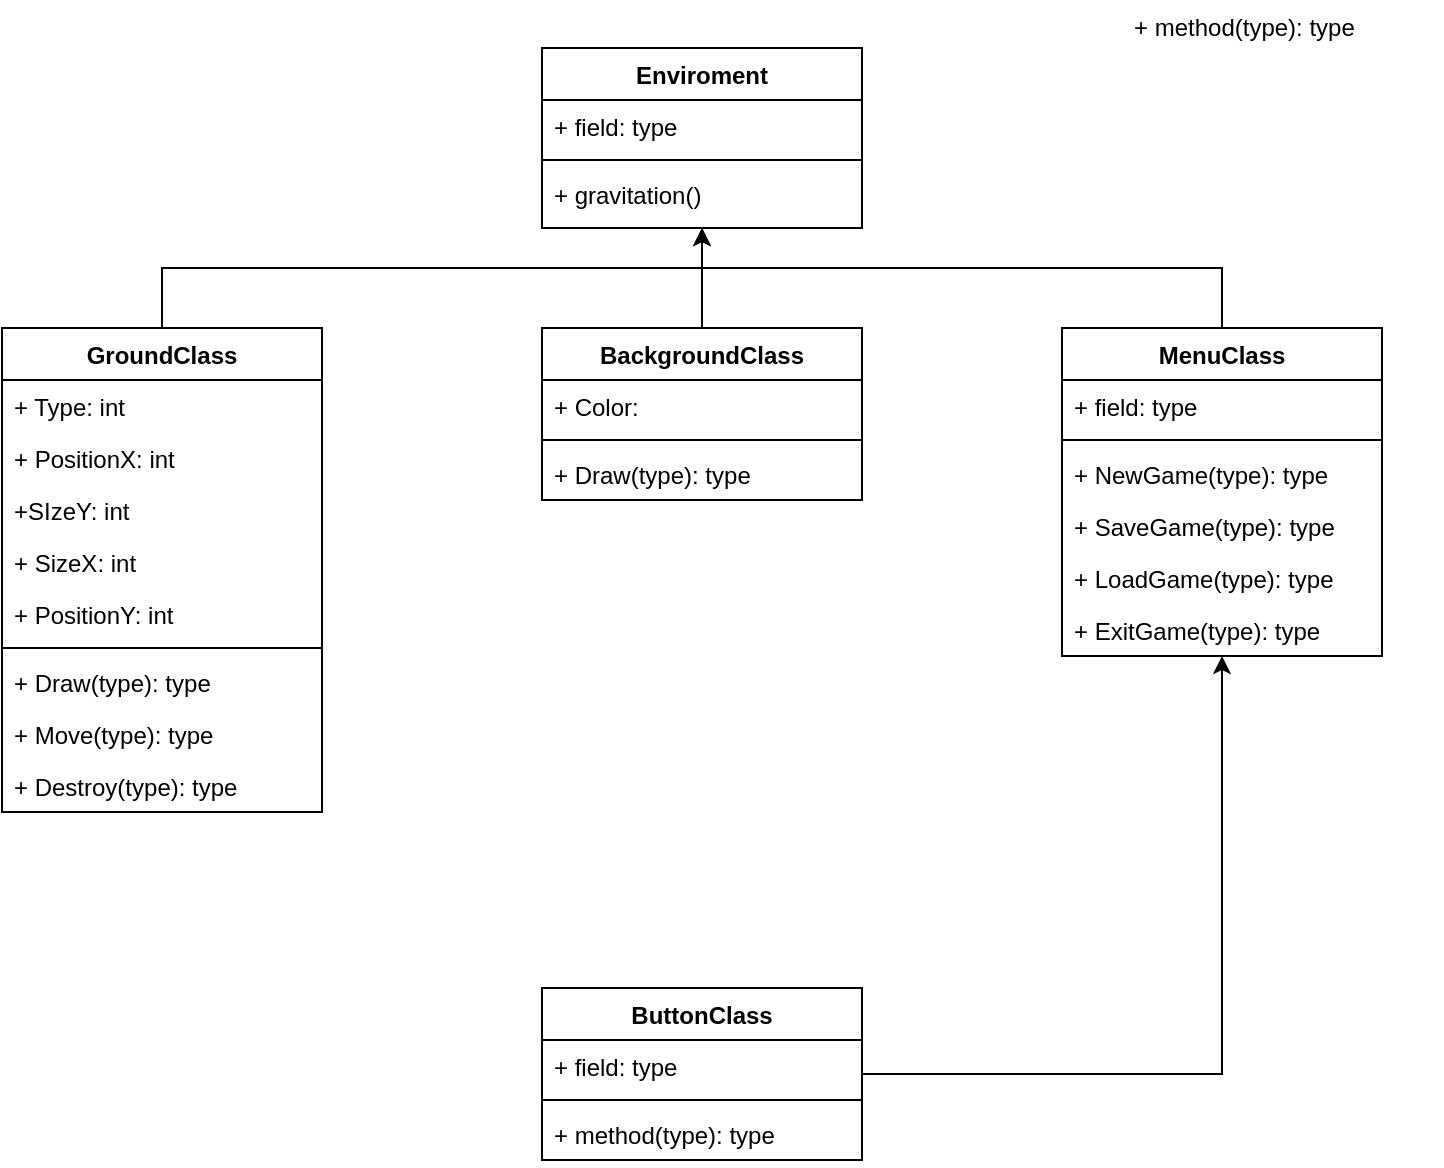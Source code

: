 <mxfile version="20.7.4" type="device"><diagram id="GIAheAjpEjjrXHev6ipC" name="Prostredi"><mxGraphModel dx="989" dy="665" grid="1" gridSize="10" guides="1" tooltips="1" connect="1" arrows="1" fold="1" page="1" pageScale="1" pageWidth="850" pageHeight="1100" math="0" shadow="0"><root><mxCell id="0"/><mxCell id="1" parent="0"/><mxCell id="qMzu7kdWR65Lr4Ah7CUG-44" style="edgeStyle=orthogonalEdgeStyle;rounded=0;orthogonalLoop=1;jettySize=auto;html=1;entryX=0.5;entryY=0;entryDx=0;entryDy=0;exitX=0.5;exitY=1;exitDx=0;exitDy=0;endArrow=none;endFill=0;" edge="1" parent="1" source="qMzu7kdWR65Lr4Ah7CUG-1" target="qMzu7kdWR65Lr4Ah7CUG-22"><mxGeometry relative="1" as="geometry"><Array as="points"><mxPoint x="410" y="190"/><mxPoint x="140" y="190"/></Array></mxGeometry></mxCell><mxCell id="qMzu7kdWR65Lr4Ah7CUG-1" value="Enviroment" style="swimlane;fontStyle=1;align=center;verticalAlign=top;childLayout=stackLayout;horizontal=1;startSize=26;horizontalStack=0;resizeParent=1;resizeParentMax=0;resizeLast=0;collapsible=1;marginBottom=0;" vertex="1" parent="1"><mxGeometry x="330" y="80" width="160" height="90" as="geometry"><mxRectangle x="330" y="80" width="110" height="30" as="alternateBounds"/></mxGeometry></mxCell><mxCell id="qMzu7kdWR65Lr4Ah7CUG-2" value="+ field: type" style="text;strokeColor=none;fillColor=none;align=left;verticalAlign=top;spacingLeft=4;spacingRight=4;overflow=hidden;rotatable=0;points=[[0,0.5],[1,0.5]];portConstraint=eastwest;" vertex="1" parent="qMzu7kdWR65Lr4Ah7CUG-1"><mxGeometry y="26" width="160" height="26" as="geometry"/></mxCell><mxCell id="qMzu7kdWR65Lr4Ah7CUG-3" value="" style="line;strokeWidth=1;fillColor=none;align=left;verticalAlign=middle;spacingTop=-1;spacingLeft=3;spacingRight=3;rotatable=0;labelPosition=right;points=[];portConstraint=eastwest;strokeColor=inherit;" vertex="1" parent="qMzu7kdWR65Lr4Ah7CUG-1"><mxGeometry y="52" width="160" height="8" as="geometry"/></mxCell><mxCell id="qMzu7kdWR65Lr4Ah7CUG-4" value="+ gravitation()" style="text;strokeColor=none;fillColor=none;align=left;verticalAlign=top;spacingLeft=4;spacingRight=4;overflow=hidden;rotatable=0;points=[[0,0.5],[1,0.5]];portConstraint=eastwest;" vertex="1" parent="qMzu7kdWR65Lr4Ah7CUG-1"><mxGeometry y="60" width="160" height="30" as="geometry"/></mxCell><mxCell id="qMzu7kdWR65Lr4Ah7CUG-16" value="+ method(type): type" style="text;strokeColor=none;fillColor=none;align=left;verticalAlign=top;spacingLeft=4;spacingRight=4;overflow=hidden;rotatable=0;points=[[0,0.5],[1,0.5]];portConstraint=eastwest;" vertex="1" parent="1"><mxGeometry x="620" y="56" width="160" height="26" as="geometry"/></mxCell><mxCell id="qMzu7kdWR65Lr4Ah7CUG-22" value="GroundClass" style="swimlane;fontStyle=1;align=center;verticalAlign=top;childLayout=stackLayout;horizontal=1;startSize=26;horizontalStack=0;resizeParent=1;resizeParentMax=0;resizeLast=0;collapsible=1;marginBottom=0;" vertex="1" parent="1"><mxGeometry x="60" y="220" width="160" height="242" as="geometry"/></mxCell><mxCell id="qMzu7kdWR65Lr4Ah7CUG-26" value="+ Type: int" style="text;strokeColor=none;fillColor=none;align=left;verticalAlign=top;spacingLeft=4;spacingRight=4;overflow=hidden;rotatable=0;points=[[0,0.5],[1,0.5]];portConstraint=eastwest;" vertex="1" parent="qMzu7kdWR65Lr4Ah7CUG-22"><mxGeometry y="26" width="160" height="26" as="geometry"/></mxCell><mxCell id="qMzu7kdWR65Lr4Ah7CUG-27" value="+ PositionX: int" style="text;strokeColor=none;fillColor=none;align=left;verticalAlign=top;spacingLeft=4;spacingRight=4;overflow=hidden;rotatable=0;points=[[0,0.5],[1,0.5]];portConstraint=eastwest;" vertex="1" parent="qMzu7kdWR65Lr4Ah7CUG-22"><mxGeometry y="52" width="160" height="26" as="geometry"/></mxCell><mxCell id="qMzu7kdWR65Lr4Ah7CUG-30" value="+SIzeY: int" style="text;strokeColor=none;fillColor=none;align=left;verticalAlign=top;spacingLeft=4;spacingRight=4;overflow=hidden;rotatable=0;points=[[0,0.5],[1,0.5]];portConstraint=eastwest;" vertex="1" parent="qMzu7kdWR65Lr4Ah7CUG-22"><mxGeometry y="78" width="160" height="26" as="geometry"/></mxCell><mxCell id="qMzu7kdWR65Lr4Ah7CUG-29" value="+ SizeX: int" style="text;strokeColor=none;fillColor=none;align=left;verticalAlign=top;spacingLeft=4;spacingRight=4;overflow=hidden;rotatable=0;points=[[0,0.5],[1,0.5]];portConstraint=eastwest;" vertex="1" parent="qMzu7kdWR65Lr4Ah7CUG-22"><mxGeometry y="104" width="160" height="26" as="geometry"/></mxCell><mxCell id="qMzu7kdWR65Lr4Ah7CUG-28" value="+ PositionY: int" style="text;strokeColor=none;fillColor=none;align=left;verticalAlign=top;spacingLeft=4;spacingRight=4;overflow=hidden;rotatable=0;points=[[0,0.5],[1,0.5]];portConstraint=eastwest;" vertex="1" parent="qMzu7kdWR65Lr4Ah7CUG-22"><mxGeometry y="130" width="160" height="26" as="geometry"/></mxCell><mxCell id="qMzu7kdWR65Lr4Ah7CUG-24" value="" style="line;strokeWidth=1;fillColor=none;align=left;verticalAlign=middle;spacingTop=-1;spacingLeft=3;spacingRight=3;rotatable=0;labelPosition=right;points=[];portConstraint=eastwest;strokeColor=inherit;" vertex="1" parent="qMzu7kdWR65Lr4Ah7CUG-22"><mxGeometry y="156" width="160" height="8" as="geometry"/></mxCell><mxCell id="qMzu7kdWR65Lr4Ah7CUG-33" value="+ Draw(type): type" style="text;strokeColor=none;fillColor=none;align=left;verticalAlign=top;spacingLeft=4;spacingRight=4;overflow=hidden;rotatable=0;points=[[0,0.5],[1,0.5]];portConstraint=eastwest;" vertex="1" parent="qMzu7kdWR65Lr4Ah7CUG-22"><mxGeometry y="164" width="160" height="26" as="geometry"/></mxCell><mxCell id="qMzu7kdWR65Lr4Ah7CUG-32" value="+ Move(type): type" style="text;strokeColor=none;fillColor=none;align=left;verticalAlign=top;spacingLeft=4;spacingRight=4;overflow=hidden;rotatable=0;points=[[0,0.5],[1,0.5]];portConstraint=eastwest;" vertex="1" parent="qMzu7kdWR65Lr4Ah7CUG-22"><mxGeometry y="190" width="160" height="26" as="geometry"/></mxCell><mxCell id="qMzu7kdWR65Lr4Ah7CUG-25" value="+ Destroy(type): type" style="text;strokeColor=none;fillColor=none;align=left;verticalAlign=top;spacingLeft=4;spacingRight=4;overflow=hidden;rotatable=0;points=[[0,0.5],[1,0.5]];portConstraint=eastwest;" vertex="1" parent="qMzu7kdWR65Lr4Ah7CUG-22"><mxGeometry y="216" width="160" height="26" as="geometry"/></mxCell><mxCell id="qMzu7kdWR65Lr4Ah7CUG-45" style="edgeStyle=orthogonalEdgeStyle;rounded=0;orthogonalLoop=1;jettySize=auto;html=1;exitX=0.5;exitY=0;exitDx=0;exitDy=0;entryX=0.5;entryY=1;entryDx=0;entryDy=0;" edge="1" parent="1" source="qMzu7kdWR65Lr4Ah7CUG-34" target="qMzu7kdWR65Lr4Ah7CUG-1"><mxGeometry relative="1" as="geometry"><mxPoint x="400" y="190" as="targetPoint"/></mxGeometry></mxCell><mxCell id="qMzu7kdWR65Lr4Ah7CUG-34" value="BackgroundClass" style="swimlane;fontStyle=1;align=center;verticalAlign=top;childLayout=stackLayout;horizontal=1;startSize=26;horizontalStack=0;resizeParent=1;resizeParentMax=0;resizeLast=0;collapsible=1;marginBottom=0;" vertex="1" parent="1"><mxGeometry x="330" y="220" width="160" height="86" as="geometry"><mxRectangle x="320" y="220" width="100" height="30" as="alternateBounds"/></mxGeometry></mxCell><mxCell id="qMzu7kdWR65Lr4Ah7CUG-35" value="+ Color: " style="text;strokeColor=none;fillColor=none;align=left;verticalAlign=top;spacingLeft=4;spacingRight=4;overflow=hidden;rotatable=0;points=[[0,0.5],[1,0.5]];portConstraint=eastwest;" vertex="1" parent="qMzu7kdWR65Lr4Ah7CUG-34"><mxGeometry y="26" width="160" height="26" as="geometry"/></mxCell><mxCell id="qMzu7kdWR65Lr4Ah7CUG-36" value="" style="line;strokeWidth=1;fillColor=none;align=left;verticalAlign=middle;spacingTop=-1;spacingLeft=3;spacingRight=3;rotatable=0;labelPosition=right;points=[];portConstraint=eastwest;strokeColor=inherit;" vertex="1" parent="qMzu7kdWR65Lr4Ah7CUG-34"><mxGeometry y="52" width="160" height="8" as="geometry"/></mxCell><mxCell id="qMzu7kdWR65Lr4Ah7CUG-37" value="+ Draw(type): type" style="text;strokeColor=none;fillColor=none;align=left;verticalAlign=top;spacingLeft=4;spacingRight=4;overflow=hidden;rotatable=0;points=[[0,0.5],[1,0.5]];portConstraint=eastwest;" vertex="1" parent="qMzu7kdWR65Lr4Ah7CUG-34"><mxGeometry y="60" width="160" height="26" as="geometry"/></mxCell><mxCell id="qMzu7kdWR65Lr4Ah7CUG-51" style="edgeStyle=orthogonalEdgeStyle;rounded=0;orthogonalLoop=1;jettySize=auto;html=1;entryX=0.5;entryY=1;entryDx=0;entryDy=0;" edge="1" parent="1" source="qMzu7kdWR65Lr4Ah7CUG-46" target="qMzu7kdWR65Lr4Ah7CUG-1"><mxGeometry relative="1" as="geometry"><Array as="points"><mxPoint x="670" y="190"/><mxPoint x="410" y="190"/></Array></mxGeometry></mxCell><mxCell id="qMzu7kdWR65Lr4Ah7CUG-46" value="MenuClass" style="swimlane;fontStyle=1;align=center;verticalAlign=top;childLayout=stackLayout;horizontal=1;startSize=26;horizontalStack=0;resizeParent=1;resizeParentMax=0;resizeLast=0;collapsible=1;marginBottom=0;" vertex="1" parent="1"><mxGeometry x="590" y="220" width="160" height="164" as="geometry"><mxRectangle x="590" y="220" width="100" height="30" as="alternateBounds"/></mxGeometry></mxCell><mxCell id="qMzu7kdWR65Lr4Ah7CUG-47" value="+ field: type" style="text;strokeColor=none;fillColor=none;align=left;verticalAlign=top;spacingLeft=4;spacingRight=4;overflow=hidden;rotatable=0;points=[[0,0.5],[1,0.5]];portConstraint=eastwest;" vertex="1" parent="qMzu7kdWR65Lr4Ah7CUG-46"><mxGeometry y="26" width="160" height="26" as="geometry"/></mxCell><mxCell id="qMzu7kdWR65Lr4Ah7CUG-48" value="" style="line;strokeWidth=1;fillColor=none;align=left;verticalAlign=middle;spacingTop=-1;spacingLeft=3;spacingRight=3;rotatable=0;labelPosition=right;points=[];portConstraint=eastwest;strokeColor=inherit;" vertex="1" parent="qMzu7kdWR65Lr4Ah7CUG-46"><mxGeometry y="52" width="160" height="8" as="geometry"/></mxCell><mxCell id="qMzu7kdWR65Lr4Ah7CUG-49" value="+ NewGame(type): type" style="text;strokeColor=none;fillColor=none;align=left;verticalAlign=top;spacingLeft=4;spacingRight=4;overflow=hidden;rotatable=0;points=[[0,0.5],[1,0.5]];portConstraint=eastwest;" vertex="1" parent="qMzu7kdWR65Lr4Ah7CUG-46"><mxGeometry y="60" width="160" height="26" as="geometry"/></mxCell><mxCell id="qMzu7kdWR65Lr4Ah7CUG-53" value="+ SaveGame(type): type" style="text;strokeColor=none;fillColor=none;align=left;verticalAlign=top;spacingLeft=4;spacingRight=4;overflow=hidden;rotatable=0;points=[[0,0.5],[1,0.5]];portConstraint=eastwest;" vertex="1" parent="qMzu7kdWR65Lr4Ah7CUG-46"><mxGeometry y="86" width="160" height="26" as="geometry"/></mxCell><mxCell id="qMzu7kdWR65Lr4Ah7CUG-54" value="+ LoadGame(type): type" style="text;strokeColor=none;fillColor=none;align=left;verticalAlign=top;spacingLeft=4;spacingRight=4;overflow=hidden;rotatable=0;points=[[0,0.5],[1,0.5]];portConstraint=eastwest;" vertex="1" parent="qMzu7kdWR65Lr4Ah7CUG-46"><mxGeometry y="112" width="160" height="26" as="geometry"/></mxCell><mxCell id="qMzu7kdWR65Lr4Ah7CUG-55" value="+ ExitGame(type): type" style="text;strokeColor=none;fillColor=none;align=left;verticalAlign=top;spacingLeft=4;spacingRight=4;overflow=hidden;rotatable=0;points=[[0,0.5],[1,0.5]];portConstraint=eastwest;" vertex="1" parent="qMzu7kdWR65Lr4Ah7CUG-46"><mxGeometry y="138" width="160" height="26" as="geometry"/></mxCell><mxCell id="qMzu7kdWR65Lr4Ah7CUG-60" style="edgeStyle=orthogonalEdgeStyle;rounded=0;orthogonalLoop=1;jettySize=auto;html=1;entryX=0.5;entryY=1;entryDx=0;entryDy=0;" edge="1" parent="1" source="qMzu7kdWR65Lr4Ah7CUG-56" target="qMzu7kdWR65Lr4Ah7CUG-46"><mxGeometry relative="1" as="geometry"/></mxCell><mxCell id="qMzu7kdWR65Lr4Ah7CUG-56" value="ButtonClass" style="swimlane;fontStyle=1;align=center;verticalAlign=top;childLayout=stackLayout;horizontal=1;startSize=26;horizontalStack=0;resizeParent=1;resizeParentMax=0;resizeLast=0;collapsible=1;marginBottom=0;" vertex="1" parent="1"><mxGeometry x="330" y="550" width="160" height="86" as="geometry"/></mxCell><mxCell id="qMzu7kdWR65Lr4Ah7CUG-57" value="+ field: type" style="text;strokeColor=none;fillColor=none;align=left;verticalAlign=top;spacingLeft=4;spacingRight=4;overflow=hidden;rotatable=0;points=[[0,0.5],[1,0.5]];portConstraint=eastwest;" vertex="1" parent="qMzu7kdWR65Lr4Ah7CUG-56"><mxGeometry y="26" width="160" height="26" as="geometry"/></mxCell><mxCell id="qMzu7kdWR65Lr4Ah7CUG-58" value="" style="line;strokeWidth=1;fillColor=none;align=left;verticalAlign=middle;spacingTop=-1;spacingLeft=3;spacingRight=3;rotatable=0;labelPosition=right;points=[];portConstraint=eastwest;strokeColor=inherit;" vertex="1" parent="qMzu7kdWR65Lr4Ah7CUG-56"><mxGeometry y="52" width="160" height="8" as="geometry"/></mxCell><mxCell id="qMzu7kdWR65Lr4Ah7CUG-59" value="+ method(type): type" style="text;strokeColor=none;fillColor=none;align=left;verticalAlign=top;spacingLeft=4;spacingRight=4;overflow=hidden;rotatable=0;points=[[0,0.5],[1,0.5]];portConstraint=eastwest;" vertex="1" parent="qMzu7kdWR65Lr4Ah7CUG-56"><mxGeometry y="60" width="160" height="26" as="geometry"/></mxCell></root></mxGraphModel></diagram></mxfile>